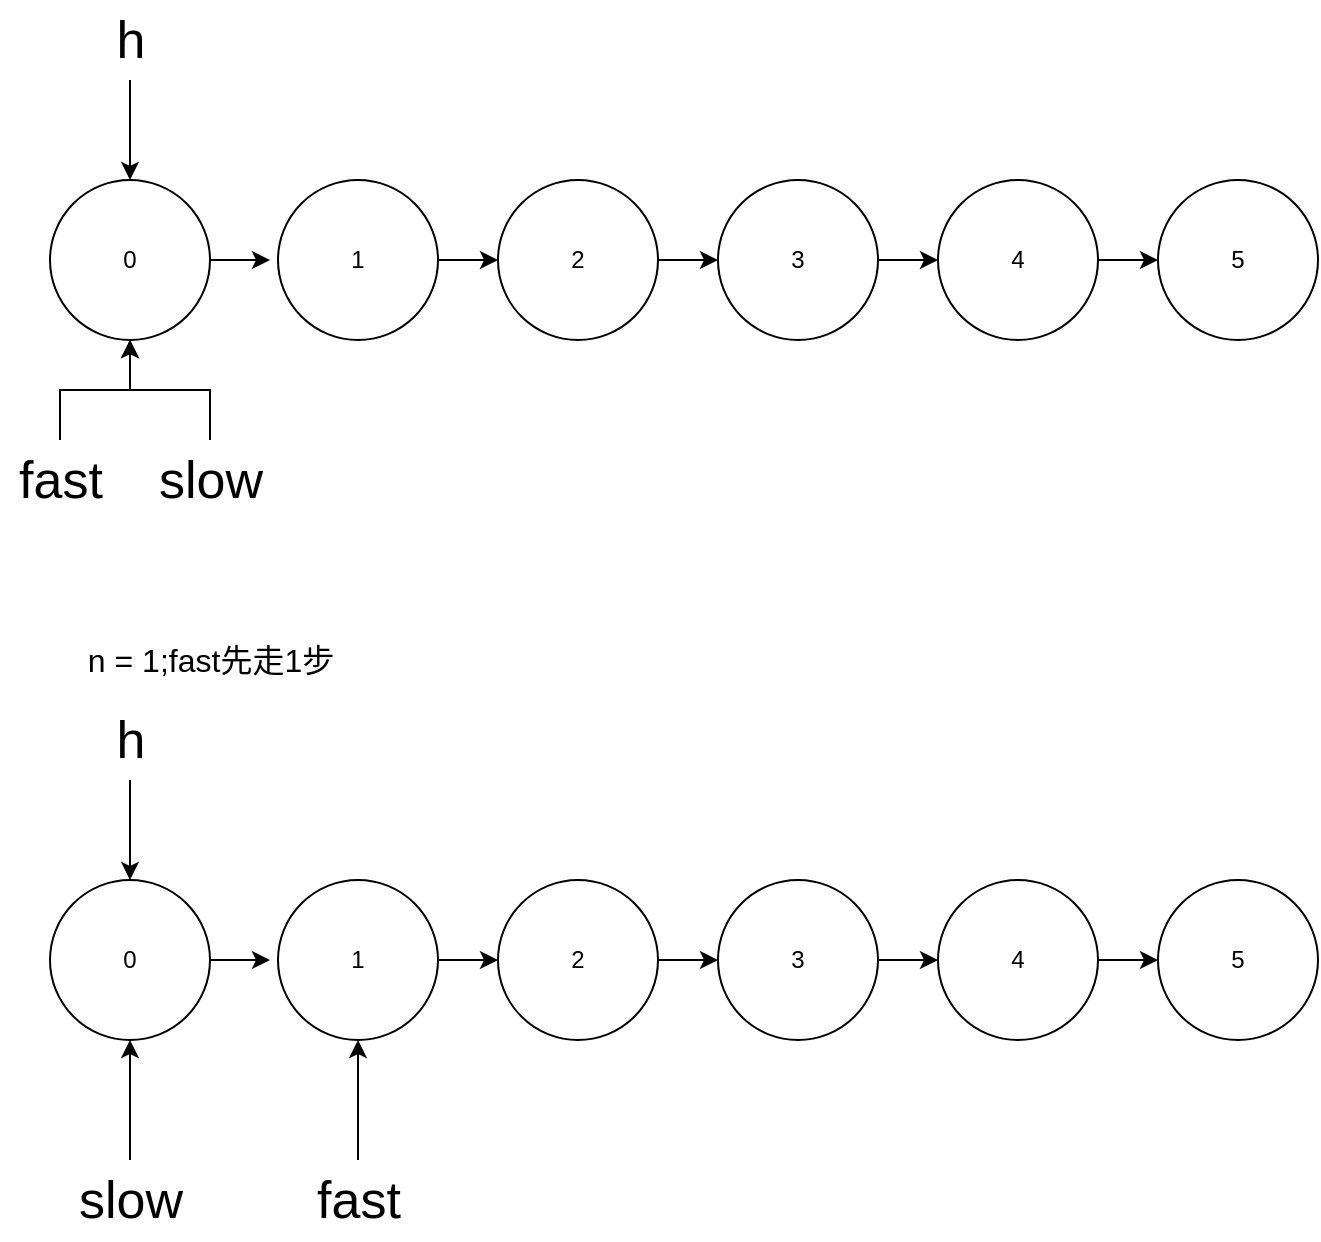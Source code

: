 <mxfile version="15.8.2" type="github">
  <diagram id="Xj-Yhnwylp-4hvy0MvLa" name="Page-1">
    <mxGraphModel dx="1422" dy="762" grid="1" gridSize="10" guides="1" tooltips="1" connect="1" arrows="1" fold="1" page="1" pageScale="1" pageWidth="827" pageHeight="1169" math="0" shadow="0">
      <root>
        <mxCell id="0" />
        <mxCell id="1" parent="0" />
        <mxCell id="dyeTDMkO0jpA3pJ1pOph-3" style="edgeStyle=orthogonalEdgeStyle;rounded=0;orthogonalLoop=1;jettySize=auto;html=1;entryX=0;entryY=0.5;entryDx=0;entryDy=0;" edge="1" parent="1" source="K_DxIGzA2e-F0x0KcTnz-1" target="dyeTDMkO0jpA3pJ1pOph-1">
          <mxGeometry relative="1" as="geometry" />
        </mxCell>
        <mxCell id="K_DxIGzA2e-F0x0KcTnz-1" value="1" style="ellipse;whiteSpace=wrap;html=1;aspect=fixed;" parent="1" vertex="1">
          <mxGeometry x="194" y="280" width="80" height="80" as="geometry" />
        </mxCell>
        <mxCell id="dyeTDMkO0jpA3pJ1pOph-5" style="edgeStyle=orthogonalEdgeStyle;rounded=0;orthogonalLoop=1;jettySize=auto;html=1;exitX=1;exitY=0.5;exitDx=0;exitDy=0;entryX=0;entryY=0.5;entryDx=0;entryDy=0;" edge="1" parent="1" source="dyeTDMkO0jpA3pJ1pOph-1" target="dyeTDMkO0jpA3pJ1pOph-4">
          <mxGeometry relative="1" as="geometry">
            <Array as="points">
              <mxPoint x="404" y="320" />
              <mxPoint x="404" y="320" />
            </Array>
          </mxGeometry>
        </mxCell>
        <mxCell id="dyeTDMkO0jpA3pJ1pOph-1" value="2" style="ellipse;whiteSpace=wrap;html=1;aspect=fixed;" vertex="1" parent="1">
          <mxGeometry x="304" y="280" width="80" height="80" as="geometry" />
        </mxCell>
        <mxCell id="dyeTDMkO0jpA3pJ1pOph-7" style="edgeStyle=orthogonalEdgeStyle;rounded=0;orthogonalLoop=1;jettySize=auto;html=1;exitX=1;exitY=0.5;exitDx=0;exitDy=0;" edge="1" parent="1" source="dyeTDMkO0jpA3pJ1pOph-4" target="dyeTDMkO0jpA3pJ1pOph-6">
          <mxGeometry relative="1" as="geometry" />
        </mxCell>
        <mxCell id="dyeTDMkO0jpA3pJ1pOph-4" value="3" style="ellipse;whiteSpace=wrap;html=1;aspect=fixed;" vertex="1" parent="1">
          <mxGeometry x="414" y="280" width="80" height="80" as="geometry" />
        </mxCell>
        <mxCell id="dyeTDMkO0jpA3pJ1pOph-9" style="edgeStyle=orthogonalEdgeStyle;rounded=0;orthogonalLoop=1;jettySize=auto;html=1;exitX=1;exitY=0.5;exitDx=0;exitDy=0;entryX=0;entryY=0.5;entryDx=0;entryDy=0;" edge="1" parent="1" source="dyeTDMkO0jpA3pJ1pOph-6" target="dyeTDMkO0jpA3pJ1pOph-8">
          <mxGeometry relative="1" as="geometry" />
        </mxCell>
        <mxCell id="dyeTDMkO0jpA3pJ1pOph-6" value="4" style="ellipse;whiteSpace=wrap;html=1;aspect=fixed;" vertex="1" parent="1">
          <mxGeometry x="524" y="280" width="80" height="80" as="geometry" />
        </mxCell>
        <mxCell id="dyeTDMkO0jpA3pJ1pOph-8" value="5" style="ellipse;whiteSpace=wrap;html=1;aspect=fixed;" vertex="1" parent="1">
          <mxGeometry x="634" y="280" width="80" height="80" as="geometry" />
        </mxCell>
        <mxCell id="dyeTDMkO0jpA3pJ1pOph-14" style="edgeStyle=orthogonalEdgeStyle;rounded=0;orthogonalLoop=1;jettySize=auto;html=1;" edge="1" parent="1" source="dyeTDMkO0jpA3pJ1pOph-12">
          <mxGeometry relative="1" as="geometry">
            <mxPoint x="190" y="320" as="targetPoint" />
          </mxGeometry>
        </mxCell>
        <mxCell id="dyeTDMkO0jpA3pJ1pOph-12" value="0" style="ellipse;whiteSpace=wrap;html=1;aspect=fixed;" vertex="1" parent="1">
          <mxGeometry x="80" y="280" width="80" height="80" as="geometry" />
        </mxCell>
        <mxCell id="dyeTDMkO0jpA3pJ1pOph-17" style="edgeStyle=orthogonalEdgeStyle;rounded=0;orthogonalLoop=1;jettySize=auto;html=1;" edge="1" parent="1" source="dyeTDMkO0jpA3pJ1pOph-16" target="dyeTDMkO0jpA3pJ1pOph-12">
          <mxGeometry relative="1" as="geometry" />
        </mxCell>
        <mxCell id="dyeTDMkO0jpA3pJ1pOph-16" value="h" style="text;html=1;align=center;verticalAlign=middle;resizable=0;points=[];autosize=1;strokeColor=none;fillColor=none;fontSize=26;" vertex="1" parent="1">
          <mxGeometry x="105" y="190" width="30" height="40" as="geometry" />
        </mxCell>
        <mxCell id="dyeTDMkO0jpA3pJ1pOph-19" style="edgeStyle=orthogonalEdgeStyle;rounded=0;orthogonalLoop=1;jettySize=auto;html=1;entryX=0.5;entryY=1;entryDx=0;entryDy=0;" edge="1" parent="1" source="dyeTDMkO0jpA3pJ1pOph-18" target="dyeTDMkO0jpA3pJ1pOph-12">
          <mxGeometry relative="1" as="geometry" />
        </mxCell>
        <mxCell id="dyeTDMkO0jpA3pJ1pOph-18" value="fast" style="text;html=1;align=center;verticalAlign=middle;resizable=0;points=[];autosize=1;strokeColor=none;fillColor=none;labelBorderColor=none;fontSize=26;" vertex="1" parent="1">
          <mxGeometry x="55" y="410" width="60" height="40" as="geometry" />
        </mxCell>
        <mxCell id="dyeTDMkO0jpA3pJ1pOph-21" style="edgeStyle=orthogonalEdgeStyle;rounded=0;orthogonalLoop=1;jettySize=auto;html=1;entryX=0.5;entryY=1;entryDx=0;entryDy=0;" edge="1" parent="1" source="dyeTDMkO0jpA3pJ1pOph-20" target="dyeTDMkO0jpA3pJ1pOph-12">
          <mxGeometry relative="1" as="geometry" />
        </mxCell>
        <mxCell id="dyeTDMkO0jpA3pJ1pOph-20" value="slow" style="text;html=1;align=center;verticalAlign=middle;resizable=0;points=[];autosize=1;strokeColor=none;fillColor=none;labelBorderColor=none;fontSize=26;" vertex="1" parent="1">
          <mxGeometry x="125" y="410" width="70" height="40" as="geometry" />
        </mxCell>
        <mxCell id="dyeTDMkO0jpA3pJ1pOph-22" value="n = 1;fast先走1步" style="text;html=1;align=center;verticalAlign=middle;resizable=0;points=[];autosize=1;strokeColor=none;fillColor=none;fontSize=16;labelBorderColor=none;" vertex="1" parent="1">
          <mxGeometry x="90" y="510" width="140" height="20" as="geometry" />
        </mxCell>
        <mxCell id="dyeTDMkO0jpA3pJ1pOph-23" style="edgeStyle=orthogonalEdgeStyle;rounded=0;orthogonalLoop=1;jettySize=auto;html=1;entryX=0;entryY=0.5;entryDx=0;entryDy=0;" edge="1" parent="1" source="dyeTDMkO0jpA3pJ1pOph-24" target="dyeTDMkO0jpA3pJ1pOph-26">
          <mxGeometry relative="1" as="geometry" />
        </mxCell>
        <mxCell id="dyeTDMkO0jpA3pJ1pOph-24" value="1" style="ellipse;whiteSpace=wrap;html=1;aspect=fixed;" vertex="1" parent="1">
          <mxGeometry x="194" y="630" width="80" height="80" as="geometry" />
        </mxCell>
        <mxCell id="dyeTDMkO0jpA3pJ1pOph-25" style="edgeStyle=orthogonalEdgeStyle;rounded=0;orthogonalLoop=1;jettySize=auto;html=1;exitX=1;exitY=0.5;exitDx=0;exitDy=0;entryX=0;entryY=0.5;entryDx=0;entryDy=0;" edge="1" parent="1" source="dyeTDMkO0jpA3pJ1pOph-26" target="dyeTDMkO0jpA3pJ1pOph-28">
          <mxGeometry relative="1" as="geometry">
            <Array as="points">
              <mxPoint x="404" y="670" />
              <mxPoint x="404" y="670" />
            </Array>
          </mxGeometry>
        </mxCell>
        <mxCell id="dyeTDMkO0jpA3pJ1pOph-26" value="2" style="ellipse;whiteSpace=wrap;html=1;aspect=fixed;" vertex="1" parent="1">
          <mxGeometry x="304" y="630" width="80" height="80" as="geometry" />
        </mxCell>
        <mxCell id="dyeTDMkO0jpA3pJ1pOph-27" style="edgeStyle=orthogonalEdgeStyle;rounded=0;orthogonalLoop=1;jettySize=auto;html=1;exitX=1;exitY=0.5;exitDx=0;exitDy=0;" edge="1" parent="1" source="dyeTDMkO0jpA3pJ1pOph-28" target="dyeTDMkO0jpA3pJ1pOph-30">
          <mxGeometry relative="1" as="geometry" />
        </mxCell>
        <mxCell id="dyeTDMkO0jpA3pJ1pOph-28" value="3" style="ellipse;whiteSpace=wrap;html=1;aspect=fixed;" vertex="1" parent="1">
          <mxGeometry x="414" y="630" width="80" height="80" as="geometry" />
        </mxCell>
        <mxCell id="dyeTDMkO0jpA3pJ1pOph-29" style="edgeStyle=orthogonalEdgeStyle;rounded=0;orthogonalLoop=1;jettySize=auto;html=1;exitX=1;exitY=0.5;exitDx=0;exitDy=0;entryX=0;entryY=0.5;entryDx=0;entryDy=0;" edge="1" parent="1" source="dyeTDMkO0jpA3pJ1pOph-30" target="dyeTDMkO0jpA3pJ1pOph-31">
          <mxGeometry relative="1" as="geometry" />
        </mxCell>
        <mxCell id="dyeTDMkO0jpA3pJ1pOph-30" value="4" style="ellipse;whiteSpace=wrap;html=1;aspect=fixed;" vertex="1" parent="1">
          <mxGeometry x="524" y="630" width="80" height="80" as="geometry" />
        </mxCell>
        <mxCell id="dyeTDMkO0jpA3pJ1pOph-31" value="5" style="ellipse;whiteSpace=wrap;html=1;aspect=fixed;" vertex="1" parent="1">
          <mxGeometry x="634" y="630" width="80" height="80" as="geometry" />
        </mxCell>
        <mxCell id="dyeTDMkO0jpA3pJ1pOph-32" style="edgeStyle=orthogonalEdgeStyle;rounded=0;orthogonalLoop=1;jettySize=auto;html=1;" edge="1" parent="1" source="dyeTDMkO0jpA3pJ1pOph-33">
          <mxGeometry relative="1" as="geometry">
            <mxPoint x="190" y="670" as="targetPoint" />
          </mxGeometry>
        </mxCell>
        <mxCell id="dyeTDMkO0jpA3pJ1pOph-33" value="0" style="ellipse;whiteSpace=wrap;html=1;aspect=fixed;" vertex="1" parent="1">
          <mxGeometry x="80" y="630" width="80" height="80" as="geometry" />
        </mxCell>
        <mxCell id="dyeTDMkO0jpA3pJ1pOph-34" style="edgeStyle=orthogonalEdgeStyle;rounded=0;orthogonalLoop=1;jettySize=auto;html=1;" edge="1" parent="1" source="dyeTDMkO0jpA3pJ1pOph-35" target="dyeTDMkO0jpA3pJ1pOph-33">
          <mxGeometry relative="1" as="geometry" />
        </mxCell>
        <mxCell id="dyeTDMkO0jpA3pJ1pOph-35" value="h" style="text;html=1;align=center;verticalAlign=middle;resizable=0;points=[];autosize=1;strokeColor=none;fillColor=none;fontSize=26;" vertex="1" parent="1">
          <mxGeometry x="105" y="540" width="30" height="40" as="geometry" />
        </mxCell>
        <mxCell id="dyeTDMkO0jpA3pJ1pOph-41" value="" style="edgeStyle=orthogonalEdgeStyle;rounded=0;orthogonalLoop=1;jettySize=auto;html=1;fontSize=26;" edge="1" parent="1" source="dyeTDMkO0jpA3pJ1pOph-37" target="dyeTDMkO0jpA3pJ1pOph-24">
          <mxGeometry relative="1" as="geometry" />
        </mxCell>
        <mxCell id="dyeTDMkO0jpA3pJ1pOph-37" value="fast" style="text;html=1;align=center;verticalAlign=middle;resizable=0;points=[];autosize=1;strokeColor=none;fillColor=none;labelBorderColor=none;fontSize=26;" vertex="1" parent="1">
          <mxGeometry x="204" y="770" width="60" height="40" as="geometry" />
        </mxCell>
        <mxCell id="dyeTDMkO0jpA3pJ1pOph-38" style="edgeStyle=orthogonalEdgeStyle;rounded=0;orthogonalLoop=1;jettySize=auto;html=1;entryX=0.5;entryY=1;entryDx=0;entryDy=0;" edge="1" parent="1" source="dyeTDMkO0jpA3pJ1pOph-39" target="dyeTDMkO0jpA3pJ1pOph-33">
          <mxGeometry relative="1" as="geometry" />
        </mxCell>
        <mxCell id="dyeTDMkO0jpA3pJ1pOph-39" value="slow" style="text;html=1;align=center;verticalAlign=middle;resizable=0;points=[];autosize=1;strokeColor=none;fillColor=none;labelBorderColor=none;fontSize=26;" vertex="1" parent="1">
          <mxGeometry x="85" y="770" width="70" height="40" as="geometry" />
        </mxCell>
      </root>
    </mxGraphModel>
  </diagram>
</mxfile>
